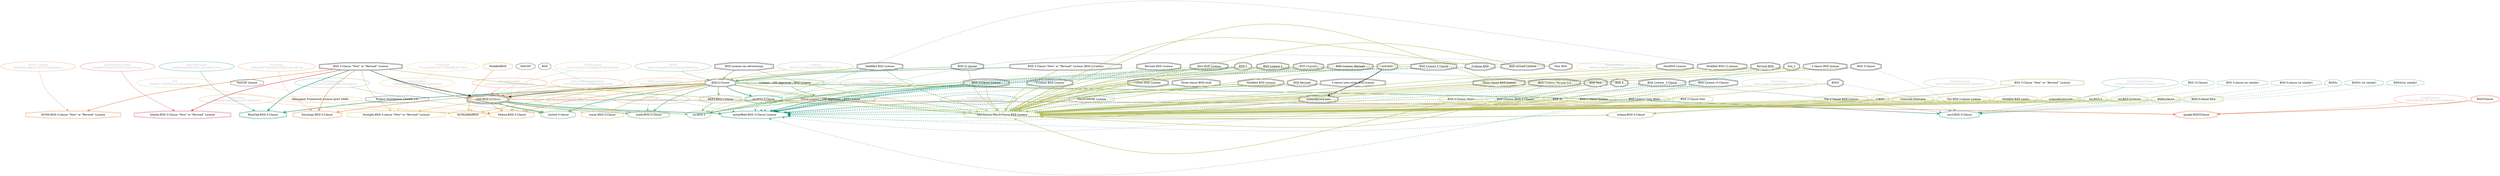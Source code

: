 strict digraph {
    node [shape=box];
    graph [splines=curved];
    518 [label="SPDXLicense\n803e722e6c114264df854935029d644d"
        ,fontcolor=gray
        ,color="#b8bf62"
        ,fillcolor="beige;1"
        ,shape=ellipse];
    519 [label="spdx:BSD-3-Clause"
        ,shape=tripleoctagon];
    520 [label="BSD-3-Clause"
        ,shape=doubleoctagon];
    521 [label="BSD 3-Clause \"New\" or \"Revised\" License"
        ,shape=doubleoctagon];
    3168 [label=NetCDF
         ,shape=octagon];
    3169 [label="NetCDF license"
         ,shape=octagon];
    4928 [label="OSILicense\ne7583f205996dbecff2d2f8ec11d367d"
         ,fontcolor=gray
         ,color="#78ab63"
         ,fillcolor="beige;1"
         ,shape=ellipse];
    4929 [label="osi:BSD-3"
         ,color="#78ab63"
         ,shape=doubleoctagon];
    4930 [label="BSD-3"
         ,shape=doubleoctagon];
    4931 [label="BSD 3-Clause License"
         ,shape=doubleoctagon];
    4932 [label="DEP5:BSD-3-clause"
         ,color="#78ab63"
         ,shape=doubleoctagon];
    4933 [label="Trove:License :: OSI Approved :: BSD License"
         ,color="#78ab63"
         ,shape=doubleoctagon];
    4934 [label="License :: OSI Approved :: BSD License"
         ,color="#78ab63"
         ,shape=doubleoctagon];
    4935 [label="Revised BSD License"
         ,shape=doubleoctagon];
    4936 [label="Modified BSD License"
         ,shape=doubleoctagon];
    4937 [label="New BSD License"
         ,shape=doubleoctagon];
    5500 [label="GoogleLicense\nf28f10d8f2fb41b77b415fc1446b1d84"
         ,fontcolor=gray
         ,color="#e06f45"
         ,fillcolor="beige;1"
         ,shape=ellipse];
    5501 [label="google:BSD3Clause"
         ,color="#e06f45"
         ,shape=doubleoctagon];
    5502 [label=BSD3Clause
         ,color="#e06f45"
         ,shape=doubleoctagon];
    5935 [label=BSD,shape=octagon];
    5977 [label="FedoraEntry\n7be9b88b5be81b9ba2dc97a88cfcb521"
         ,fontcolor=gray
         ,color="#e09d4b"
         ,fillcolor="beige;1"
         ,shape=ellipse];
    5978 [label="Fedora:BSD-3-Clause"
         ,color="#e09d4b"
         ,shape=doubleoctagon];
    5979 [label="BSD License (no advertising)"
         ,shape=doubleoctagon];
    5980 [label="Metasploit Framework License (post 2006)"
         ,color="#e09d4b"
         ,shape=octagon];
    5981 [label="Eclipse Distribution License 1.0"
         ,shape=octagon];
    8758 [label="BlueOakCouncil\nca08ba6bfd29fb3db0c22b169475474c"
         ,fontcolor=gray
         ,color="#00876c"
         ,fillcolor="beige;1"
         ,shape=ellipse];
    8759 [label="BlueOak:BSD-3-Clause"
         ,color="#00876c"
         ,shape=doubleoctagon];
    9488 [label="OSADLRule\n61ea42fd0e80f16dd345e96e69b3cb78"
         ,fontcolor=gray
         ,color="#58a066"
         ,fillcolor="beige;1"
         ,shape=ellipse];
    9489 [label="osadl:BSD-3-Clause"
         ,color="#58a066"
         ,shape=doubleoctagon];
    9812 [label="OSADLMatrix\nd06745cc54e243d1c1db3d6154280f1b"
         ,fontcolor=gray
         ,color="#58a066"
         ,fillcolor="beige;1"
         ,shape=ellipse];
    10320 [label="FSF\n8ac60c775fdb892cae2b9ee06688d171"
          ,fontcolor=gray
          ,color="#deb256"
          ,fillcolor="beige;1"
          ,shape=ellipse];
    10321 [label="fsf:ModifiedBSD"
          ,color="#deb256"
          ,shape=doubleoctagon];
    10322 [label=ModifiedBSD
          ,color="#deb256"
          ,shape=doubleoctagon];
    10870 [label="ChooseALicense\nceba2a64f023e0bb3f758c194aebe56e"
          ,fontcolor=gray
          ,color="#58a066"
          ,fillcolor="beige;1"
          ,shape=ellipse];
    10871 [label="cal:bsd-3-clause"
          ,color="#58a066"
          ,shape=doubleoctagon];
    12849 [label="ScancodeData\n8898cd1986367d209cefc7c8a59080a6"
          ,fontcolor=gray
          ,color="#dac767"
          ,fillcolor="beige;1"
          ,shape=ellipse];
    12850 [label="scancode:bsd-new"
          ,shape=doubleoctagon];
    12851 [label="bsd-new"
          ,shape=doubleoctagon];
    26774 [label="Fossology\n5adee599718028b833269b1d814f07a0"
          ,fontcolor=gray
          ,color="#e18745"
          ,fillcolor="beige;1"
          ,shape=ellipse];
    26775 [label="fossology:BSD-3-Clause"
          ,color="#e18745"
          ,shape=doubleoctagon];
    28241 [label="OKFN\n8dea1cf49ca46395a559a5ab499d23ba"
          ,fontcolor=gray
          ,color="#379469"
          ,fillcolor="beige;1"
          ,shape=ellipse];
    28242 [label="BSD 3-Clause \"New\" or \"Revised\" License (BSD-3-Clause)"
          ,shape=doubleoctagon];
    28514 [label="OrtLicenseCategorization\n7077c53aba646c8bde4b2f1850c760ff"
          ,fontcolor=gray
          ,color="#e06f45"
          ,fillcolor="beige;1"
          ,shape=ellipse];
    35369 [label="OrtLicenseCategorization\nf93ff0fdd8a0827196614d480afe5639"
          ,fontcolor=gray
          ,color="#e09d4b"
          ,fillcolor="beige;1"
          ,shape=ellipse];
    36457 [label="CavilLicenseChange\n47d94cb0942906a98d7e4ea6324850fb"
          ,fontcolor=gray
          ,color="#379469"
          ,fillcolor="beige;1"
          ,shape=ellipse];
    36458 [label="cavil:BSD-3-Clause"
          ,color="#379469"
          ,shape=doubleoctagon];
    36459 [label="BSD (3-Clause)"
          ,color="#379469"
          ,shape=octagon];
    36460 [label="BSD 3-Clause"
          ,shape=doubleoctagon];
    36461 [label="BSD 3-clause (or similar)"
          ,color="#379469"
          ,shape=octagon];
    36462 [label="BSD-3-clause (or similar)"
          ,color="#379469"
          ,shape=octagon];
    36463 [label=BSD3
          ,shape=doubleoctagon];
    36464 [label=BSD3c
          ,color="#379469"
          ,shape=octagon];
    36465 [label="BSD3c (or similar)"
          ,color="#379469"
          ,shape=octagon];
    36466 [label="BSD3c(or similar)"
          ,color="#379469"
          ,shape=octagon];
    39263 [label="MetaeffektLicense\naa40973e31efa9e5e94b3bb8ad8bb963"
          ,fontcolor=gray
          ,color="#00876c"
          ,fillcolor="beige;1"
          ,shape=ellipse];
    39264 [label="metaeffekt:BSD 3-Clause License"
          ,color="#00876c"
          ,shape=doubleoctagon];
    39265 [label="3-Clause BSD License"
          ,shape=doubleoctagon];
    39266 [label="3-clause BSD"
          ,shape=doubleoctagon];
    39267 [label="Three-clause BSD-style"
          ,shape=doubleoctagon];
    39268 [label=bsd_3
          ,shape=doubleoctagon];
    39269 [label="Modified BSD Licence"
          ,shape=doubleoctagon];
    39270 [label="Modified BSD (3-clause)"
          ,shape=doubleoctagon];
    39271 [label="BSD New"
          ,shape=doubleoctagon];
    39272 [label="New BSD"
          ,shape=doubleoctagon];
    39273 [label="(New) BSD License"
          ,shape=doubleoctagon];
    39274 [label="Revised BSD"
          ,shape=doubleoctagon];
    39275 [label="3-clause (new-style) BSD license"
          ,shape=doubleoctagon];
    39276 [label="BSD (3-point)"
          ,shape=doubleoctagon];
    39277 [label="BSD 3"
          ,shape=doubleoctagon];
    39278 [label="BSD Licence 3"
          ,shape=doubleoctagon];
    39279 [label="BSD License (3-Clause)"
          ,shape=doubleoctagon];
    39280 [label="BSD License 3 Clause"
          ,shape=doubleoctagon];
    39281 [label="BSD License, 3-Clause"
          ,shape=doubleoctagon];
    39282 [label="BSD License, Revised"
          ,shape=doubleoctagon];
    39283 [label="BSD License, Version 3.0"
          ,shape=doubleoctagon];
    39284 [label="BSD revised License"
          ,shape=doubleoctagon];
    39285 [label="BSD Revised"
          ,shape=doubleoctagon];
    39286 [label="NewBSD Licence"
          ,shape=doubleoctagon];
    39287 [label="Three clause BSD license"
          ,shape=doubleoctagon];
    39288 [label="TinySCHEME License"
          ,color="#00876c"
          ,shape=octagon];
    39289 [label="3 clause BSD license"
          ,shape=doubleoctagon];
    39290 [label="osi:BSD-3-Clause"
          ,color="#00876c"
          ,shape=doubleoctagon];
    49957 [label="HermineLicense\nee2a5ce1f3c5ad43058f5765a5d61382"
          ,fontcolor=gray
          ,color="#dc574a"
          ,fillcolor="beige;1"
          ,shape=ellipse];
    50120 [label="WarprLicense\n76a99aaa775159fec778e78ef5ce5b2c"
          ,fontcolor=gray
          ,color="#deb256"
          ,fillcolor="beige;1"
          ,shape=ellipse];
    50121 [label="warpr:BSD-3-Clause"
          ,color="#deb256"
          ,shape=doubleoctagon];
    50347 [label="FossLicense\nf29dccc4a91340a826de755c7d16dcd7"
          ,fontcolor=gray
          ,color="#b8bf62"
          ,fillcolor="beige;1"
          ,shape=ellipse];
    50348 [label="foss-license:The 3-Clause BSD License"
          ,color="#b8bf62"
          ,shape=doubleoctagon];
    50349 [label="The 3-Clause BSD License"
          ,color="#b8bf62"
          ,shape=doubleoctagon];
    50350 [label="3-BSD"
          ,color="#b8bf62"
          ,shape=doubleoctagon];
    50351 [label="BSD (3 clause)"
          ,shape=doubleoctagon];
    50352 [label="scancode://bsd-new"
          ,color="#b8bf62"
          ,shape=doubleoctagon];
    50353 [label="The BSD-3-clause License"
          ,color="#b8bf62"
          ,shape=doubleoctagon];
    50354 [label="Modified BSD Licens"
          ,color="#b8bf62"
          ,shape=doubleoctagon];
    50355 [label="scancode:bsd-new"
          ,color="#b8bf62"
          ,shape=doubleoctagon];
    50356 [label="osi:BSD-3"
          ,color="#b8bf62"
          ,shape=doubleoctagon];
    50357 [label="osi:BSD-3-Clause"
          ,color="#b8bf62"
          ,shape=doubleoctagon];
    50358 [label="BSD3-clause"
          ,color="#b8bf62"
          ,shape=doubleoctagon];
    50359 [label="BSD-3-clause New"
          ,color="#b8bf62"
          ,shape=doubleoctagon];
    50360 [label="BSD 3-Clause \"New\""
          ,color="#b8bf62"
          ,shape=doubleoctagon];
    50361 [label="BSD License (BSD-3-Clause)"
          ,color="#b8bf62"
          ,shape=doubleoctagon];
    50362 [label="BSD 3C"
          ,color="#b8bf62"
          ,shape=doubleoctagon];
    50363 [label="BSD-3-Clause license"
          ,color="#b8bf62"
          ,shape=doubleoctagon];
    50364 [label="BSD License (new BSD)"
          ,color="#b8bf62"
          ,shape=doubleoctagon];
    50365 [label="BSD 3-Clause New"
          ,color="#b8bf62"
          ,shape=doubleoctagon];
    50948 [label="FOSSLight\n77bca45c8df764e77c6eeff8142799cd"
          ,fontcolor=gray
          ,color="#dac767"
          ,fillcolor="beige;1"
          ,shape=ellipse];
    50949 [label="fosslight:BSD 3-clause \"New\" or \"Revised\" License"
          ,color="#dac767"
          ,shape=doubleoctagon];
    51251 [label="HitachiOpenLicense\nb6aa8f5237bd973c5f14703a57fbaad1"
          ,fontcolor=gray
          ,color="#d43d51"
          ,fillcolor="beige;1"
          ,shape=ellipse];
    51252 [label="hitachi:BSD 3-Clause \"New\" or \"Revised\" License"
          ,color="#d43d51"
          ,shape=doubleoctagon];
    54242 [label="EclipseLicense\n8c0c75fe6dabaf7d76e596184606fc7f"
          ,fontcolor=gray
          ,color="#98b561"
          ,fillcolor="beige;1"
          ,shape=ellipse];
    54243 [label="eclipse:BSD-3-Clause"
          ,color="#98b561"
          ,shape=doubleoctagon];
    54244 [label="BSD 3-Clause “New” or “Revised” License"
          ,color="#98b561"
          ,shape=doubleoctagon];
    54395 [label="ifrOSS License\ne9990d65ce842d7c9707f7fca39a0e12"
          ,fontcolor=gray
          ,color="#e18745"
          ,fillcolor="beige;1"
          ,shape=ellipse];
    54396 [label="ifrOSS:BSD 3-clause \"New\" or \"Revised\" License"
          ,color="#e18745"
          ,shape=doubleoctagon];
    56012 [label="Curation\n928787512490b4c40b8fb9333fbc78d7"
          ,fontcolor=gray
          ,color="#78ab63"
          ,fillcolor="beige;1"
          ,shape=ellipse];
    518 -> 519 [weight=0.5
               ,color="#b8bf62"];
    519 -> 4929 [style=bold
                ,arrowhead=vee
                ,weight=0.7
                ,color="#78ab63"];
    519 -> 5501 [style=bold
                ,arrowhead=vee
                ,weight=0.7
                ,color="#e06f45"];
    519 -> 5978 [style=bold
                ,arrowhead=vee
                ,weight=0.7
                ,color="#e09d4b"];
    519 -> 9489 [style=bold
                ,arrowhead=vee
                ,weight=0.7
                ,color="#58a066"];
    519 -> 10321 [style=dashed
                 ,arrowhead=vee
                 ,weight=0.5
                 ,color="#deb256"];
    519 -> 10871 [style=bold
                 ,arrowhead=vee
                 ,weight=0.7
                 ,color="#58a066"];
    519 -> 39264 [style=bold
                 ,arrowhead=vee
                 ,weight=0.7
                 ,color="#00876c"];
    520 -> 519 [style=bold
               ,arrowhead=vee
               ,weight=0.7];
    520 -> 4932 [style=bold
                ,arrowhead=vee
                ,weight=0.7
                ,color="#78ab63"];
    520 -> 5978 [style=bold
                ,arrowhead=vee
                ,weight=0.7
                ,color="#e09d4b"];
    520 -> 8759 [style=bold
                ,arrowhead=vee
                ,weight=0.7
                ,color="#00876c"];
    520 -> 9489 [style=bold
                ,arrowhead=vee
                ,weight=0.7
                ,color="#58a066"];
    520 -> 10871 [style=bold
                 ,arrowhead=vee
                 ,weight=0.7
                 ,color="#58a066"];
    520 -> 12850 [style=bold
                 ,arrowhead=vee
                 ,weight=0.7
                 ,color="#dac767"];
    520 -> 26775 [style=bold
                 ,arrowhead=vee
                 ,weight=0.7
                 ,color="#e18745"];
    520 -> 36458 [style=bold
                 ,arrowhead=vee
                 ,weight=0.7
                 ,color="#379469"];
    520 -> 36458 [style=bold
                 ,arrowhead=vee
                 ,weight=0.7
                 ,color="#379469"];
    520 -> 39290 [style=bold
                 ,arrowhead=vee
                 ,weight=0.7
                 ,color="#00876c"];
    520 -> 50121 [style=bold
                 ,arrowhead=vee
                 ,weight=0.7
                 ,color="#deb256"];
    520 -> 50348 [style=bold
                 ,arrowhead=vee
                 ,weight=0.7
                 ,color="#b8bf62"];
    520 -> 50949 [style=bold
                 ,arrowhead=vee
                 ,weight=0.7
                 ,color="#dac767"];
    520 -> 54243 [style=bold
                 ,arrowhead=vee
                 ,weight=0.7
                 ,color="#98b561"];
    521 -> 519 [style=bold
               ,arrowhead=vee
               ,weight=0.7];
    521 -> 8759 [style=bold
                ,arrowhead=vee
                ,weight=0.7
                ,color="#00876c"];
    521 -> 10871 [style=bold
                 ,arrowhead=vee
                 ,weight=0.7
                 ,color="#58a066"];
    521 -> 26775 [style=bold
                 ,arrowhead=vee
                 ,weight=0.7
                 ,color="#e18745"];
    521 -> 50348 [style=bold
                 ,arrowhead=vee
                 ,weight=0.7
                 ,color="#b8bf62"];
    521 -> 50949 [style=bold
                 ,arrowhead=vee
                 ,weight=0.7
                 ,color="#dac767"];
    521 -> 51252 [style=bold
                 ,arrowhead=vee
                 ,weight=0.7
                 ,color="#d43d51"];
    521 -> 54396 [style=bold
                 ,arrowhead=vee
                 ,weight=0.7
                 ,color="#e18745"];
    521 -> 54396 [style=bold
                 ,arrowhead=vee
                 ,weight=0.7
                 ,color="#e18745"];
    3168 -> 5978 [style=dashed
                 ,arrowhead=vee
                 ,weight=0.5
                 ,color="#e09d4b"];
    3169 -> 5978 [style=dashed
                 ,arrowhead=vee
                 ,weight=0.5
                 ,color="#e09d4b"];
    4928 -> 4929 [weight=0.5
                 ,color="#78ab63"];
    4930 -> 4929 [style=bold
                 ,arrowhead=vee
                 ,weight=0.7
                 ,color="#78ab63"];
    4930 -> 36458 [style=dashed
                  ,arrowhead=vee
                  ,weight=0.5
                  ,color="#379469"];
    4930 -> 39264 [style=dashed
                  ,arrowhead=vee
                  ,weight=0.5
                  ,color="#00876c"];
    4930 -> 50348 [style=bold
                  ,arrowhead=vee
                  ,weight=0.7
                  ,color="#b8bf62"];
    4931 -> 4929 [style=bold
                 ,arrowhead=vee
                 ,weight=0.7
                 ,color="#78ab63"];
    4931 -> 39264 [style=bold
                  ,arrowhead=vee
                  ,weight=0.7
                  ,color="#00876c"];
    4931 -> 50348 [style=bold
                  ,arrowhead=vee
                  ,weight=0.7
                  ,color="#b8bf62"];
    4932 -> 4929 [style=bold
                 ,arrowhead=vee
                 ,weight=0.7
                 ,color="#78ab63"];
    4933 -> 4929 [style=bold
                 ,arrowhead=vee
                 ,weight=0.7
                 ,color="#78ab63"];
    4934 -> 4933 [style=bold
                 ,arrowhead=vee
                 ,weight=0.7
                 ,color="#78ab63"];
    4935 -> 4929 [style=dashed
                 ,arrowhead=vee
                 ,weight=0.5
                 ,color="#78ab63"];
    4935 -> 50348 [style=bold
                  ,arrowhead=vee
                  ,weight=0.7
                  ,color="#b8bf62"];
    4936 -> 4929 [style=dashed
                 ,arrowhead=vee
                 ,weight=0.5
                 ,color="#78ab63"];
    4936 -> 10321 [style=bold
                  ,arrowhead=vee
                  ,weight=0.7
                  ,color="#deb256"];
    4936 -> 10871 [style=dashed
                  ,arrowhead=vee
                  ,weight=0.5
                  ,color="#58a066"];
    4936 -> 39264 [style=dashed
                  ,arrowhead=vee
                  ,weight=0.5
                  ,color="#00876c"];
    4936 -> 50348 [style=bold
                  ,arrowhead=vee
                  ,weight=0.7
                  ,color="#b8bf62"];
    4937 -> 4929 [style=dashed
                 ,arrowhead=vee
                 ,weight=0.5
                 ,color="#78ab63"];
    4937 -> 36458 [style=dashed
                  ,arrowhead=vee
                  ,weight=0.5
                  ,color="#379469"];
    4937 -> 39264 [style=dashed
                  ,arrowhead=vee
                  ,weight=0.5
                  ,color="#00876c"];
    4937 -> 50348 [style=bold
                  ,arrowhead=vee
                  ,weight=0.7
                  ,color="#b8bf62"];
    5500 -> 5501 [weight=0.5
                 ,color="#e06f45"];
    5502 -> 5501 [style=bold
                 ,arrowhead=vee
                 ,weight=0.7
                 ,color="#e06f45"];
    5935 -> 5978 [style=dashed
                 ,arrowhead=vee
                 ,weight=0.5
                 ,color="#e09d4b"];
    5935 -> 39264 [style=dashed
                  ,arrowhead=vee
                  ,weight=0.5
                  ,color="#00876c"];
    5977 -> 5978 [weight=0.5
                 ,color="#e09d4b"];
    5979 -> 520 [style=bold
                ,arrowhead=vee
                ,weight=0.7
                ,color="#78ab63"];
    5979 -> 5978 [style=dashed
                 ,arrowhead=vee
                 ,weight=0.5
                 ,color="#e09d4b"];
    5979 -> 50348 [style=bold
                  ,arrowhead=vee
                  ,weight=0.7
                  ,color="#b8bf62"];
    5980 -> 5978 [style=dashed
                 ,arrowhead=vee
                 ,weight=0.5
                 ,color="#e09d4b"];
    5981 -> 5978 [style=dashed
                 ,arrowhead=vee
                 ,weight=0.5
                 ,color="#e09d4b"];
    8758 -> 8759 [weight=0.5
                 ,color="#00876c"];
    9488 -> 9489 [weight=0.5
                 ,color="#58a066"];
    9812 -> 9489 [weight=0.5
                 ,color="#58a066"];
    10320 -> 10321 [weight=0.5
                   ,color="#deb256"];
    10322 -> 10321 [style=bold
                   ,arrowhead=vee
                   ,weight=0.7
                   ,color="#deb256"];
    10870 -> 10871 [weight=0.5
                   ,color="#58a066"];
    12849 -> 12850 [weight=0.5
                   ,color="#dac767"];
    12850 -> 39264 [style=dashed
                   ,arrowhead=vee
                   ,weight=0.5
                   ,color="#00876c"];
    12850 -> 50348 [style=bold
                   ,arrowhead=vee
                   ,weight=0.7
                   ,color="#b8bf62"];
    12851 -> 12850 [style=bold
                   ,arrowhead=vee
                   ,weight=0.7];
    26774 -> 26775 [weight=0.5
                   ,color="#e18745"];
    28241 -> 520 [weight=0.5
                 ,color="#379469"];
    28242 -> 520 [style=bold
                 ,arrowhead=vee
                 ,weight=0.7
                 ,color="#379469"];
    28242 -> 50348 [style=bold
                   ,arrowhead=vee
                   ,weight=0.7
                   ,color="#b8bf62"];
    28514 -> 519 [weight=0.5
                 ,color="#e06f45"];
    35369 -> 519 [weight=0.5
                 ,color="#e09d4b"];
    36457 -> 36458 [weight=0.5
                   ,color="#379469"];
    36459 -> 36458 [style=dashed
                   ,arrowhead=vee
                   ,weight=0.5
                   ,color="#379469"];
    36460 -> 36458 [style=dashed
                   ,arrowhead=vee
                   ,weight=0.5
                   ,color="#379469"];
    36460 -> 50348 [style=bold
                   ,arrowhead=vee
                   ,weight=0.7
                   ,color="#b8bf62"];
    36461 -> 36458 [style=dashed
                   ,arrowhead=vee
                   ,weight=0.5
                   ,color="#379469"];
    36462 -> 36458 [style=dashed
                   ,arrowhead=vee
                   ,weight=0.5
                   ,color="#379469"];
    36463 -> 36458 [style=dashed
                   ,arrowhead=vee
                   ,weight=0.5
                   ,color="#379469"];
    36463 -> 39264 [style=dashed
                   ,arrowhead=vee
                   ,weight=0.5
                   ,color="#00876c"];
    36463 -> 50348 [style=bold
                   ,arrowhead=vee
                   ,weight=0.7
                   ,color="#b8bf62"];
    36464 -> 36458 [style=dashed
                   ,arrowhead=vee
                   ,weight=0.5
                   ,color="#379469"];
    36465 -> 36458 [style=dashed
                   ,arrowhead=vee
                   ,weight=0.5
                   ,color="#379469"];
    36466 -> 36458 [style=dashed
                   ,arrowhead=vee
                   ,weight=0.5
                   ,color="#379469"];
    39263 -> 39264 [weight=0.5
                   ,color="#00876c"];
    39265 -> 39264 [style=dashed
                   ,arrowhead=vee
                   ,weight=0.5
                   ,color="#00876c"];
    39265 -> 50348 [style=bold
                   ,arrowhead=vee
                   ,weight=0.7
                   ,color="#b8bf62"];
    39266 -> 39264 [style=dashed
                   ,arrowhead=vee
                   ,weight=0.5
                   ,color="#00876c"];
    39266 -> 50348 [style=bold
                   ,arrowhead=vee
                   ,weight=0.7
                   ,color="#b8bf62"];
    39267 -> 39264 [style=dashed
                   ,arrowhead=vee
                   ,weight=0.5
                   ,color="#00876c"];
    39267 -> 50348 [style=bold
                   ,arrowhead=vee
                   ,weight=0.7
                   ,color="#b8bf62"];
    39268 -> 39264 [style=dashed
                   ,arrowhead=vee
                   ,weight=0.5
                   ,color="#00876c"];
    39268 -> 50348 [style=bold
                   ,arrowhead=vee
                   ,weight=0.7
                   ,color="#b8bf62"];
    39269 -> 39264 [style=dashed
                   ,arrowhead=vee
                   ,weight=0.5
                   ,color="#00876c"];
    39269 -> 50348 [style=bold
                   ,arrowhead=vee
                   ,weight=0.7
                   ,color="#b8bf62"];
    39270 -> 39264 [style=dashed
                   ,arrowhead=vee
                   ,weight=0.5
                   ,color="#00876c"];
    39270 -> 50348 [style=bold
                   ,arrowhead=vee
                   ,weight=0.7
                   ,color="#b8bf62"];
    39271 -> 39264 [style=dashed
                   ,arrowhead=vee
                   ,weight=0.5
                   ,color="#00876c"];
    39271 -> 50348 [style=bold
                   ,arrowhead=vee
                   ,weight=0.7
                   ,color="#b8bf62"];
    39272 -> 39264 [style=dashed
                   ,arrowhead=vee
                   ,weight=0.5
                   ,color="#00876c"];
    39272 -> 50348 [style=bold
                   ,arrowhead=vee
                   ,weight=0.7
                   ,color="#b8bf62"];
    39273 -> 39264 [style=dashed
                   ,arrowhead=vee
                   ,weight=0.5
                   ,color="#00876c"];
    39273 -> 50348 [style=bold
                   ,arrowhead=vee
                   ,weight=0.7
                   ,color="#b8bf62"];
    39274 -> 39264 [style=dashed
                   ,arrowhead=vee
                   ,weight=0.5
                   ,color="#00876c"];
    39274 -> 50348 [style=bold
                   ,arrowhead=vee
                   ,weight=0.7
                   ,color="#b8bf62"];
    39275 -> 39264 [style=dashed
                   ,arrowhead=vee
                   ,weight=0.5
                   ,color="#00876c"];
    39275 -> 50348 [style=bold
                   ,arrowhead=vee
                   ,weight=0.7
                   ,color="#b8bf62"];
    39276 -> 39264 [style=dashed
                   ,arrowhead=vee
                   ,weight=0.5
                   ,color="#00876c"];
    39276 -> 50348 [style=bold
                   ,arrowhead=vee
                   ,weight=0.7
                   ,color="#b8bf62"];
    39277 -> 39264 [style=dashed
                   ,arrowhead=vee
                   ,weight=0.5
                   ,color="#00876c"];
    39277 -> 50348 [style=bold
                   ,arrowhead=vee
                   ,weight=0.7
                   ,color="#b8bf62"];
    39278 -> 39264 [style=dashed
                   ,arrowhead=vee
                   ,weight=0.5
                   ,color="#00876c"];
    39278 -> 50348 [style=bold
                   ,arrowhead=vee
                   ,weight=0.7
                   ,color="#b8bf62"];
    39279 -> 39264 [style=dashed
                   ,arrowhead=vee
                   ,weight=0.5
                   ,color="#00876c"];
    39279 -> 50348 [style=bold
                   ,arrowhead=vee
                   ,weight=0.7
                   ,color="#b8bf62"];
    39280 -> 39264 [style=dashed
                   ,arrowhead=vee
                   ,weight=0.5
                   ,color="#00876c"];
    39280 -> 50348 [style=bold
                   ,arrowhead=vee
                   ,weight=0.7
                   ,color="#b8bf62"];
    39281 -> 39264 [style=dashed
                   ,arrowhead=vee
                   ,weight=0.5
                   ,color="#00876c"];
    39281 -> 50348 [style=bold
                   ,arrowhead=vee
                   ,weight=0.7
                   ,color="#b8bf62"];
    39282 -> 39264 [style=dashed
                   ,arrowhead=vee
                   ,weight=0.5
                   ,color="#00876c"];
    39282 -> 50348 [style=bold
                   ,arrowhead=vee
                   ,weight=0.7
                   ,color="#b8bf62"];
    39283 -> 39264 [style=dashed
                   ,arrowhead=vee
                   ,weight=0.5
                   ,color="#00876c"];
    39283 -> 50348 [style=bold
                   ,arrowhead=vee
                   ,weight=0.7
                   ,color="#b8bf62"];
    39284 -> 39264 [style=dashed
                   ,arrowhead=vee
                   ,weight=0.5
                   ,color="#00876c"];
    39284 -> 50348 [style=bold
                   ,arrowhead=vee
                   ,weight=0.7
                   ,color="#b8bf62"];
    39285 -> 39264 [style=dashed
                   ,arrowhead=vee
                   ,weight=0.5
                   ,color="#00876c"];
    39285 -> 50348 [style=bold
                   ,arrowhead=vee
                   ,weight=0.7
                   ,color="#b8bf62"];
    39286 -> 39264 [style=dashed
                   ,arrowhead=vee
                   ,weight=0.5
                   ,color="#00876c"];
    39286 -> 50348 [style=bold
                   ,arrowhead=vee
                   ,weight=0.7
                   ,color="#b8bf62"];
    39287 -> 39264 [style=dashed
                   ,arrowhead=vee
                   ,weight=0.5
                   ,color="#00876c"];
    39287 -> 50348 [style=bold
                   ,arrowhead=vee
                   ,weight=0.7
                   ,color="#b8bf62"];
    39288 -> 39264 [style=dashed
                   ,arrowhead=vee
                   ,weight=0.5
                   ,color="#00876c"];
    39289 -> 39264 [style=dashed
                   ,arrowhead=vee
                   ,weight=0.5
                   ,color="#00876c"];
    39289 -> 50348 [style=bold
                   ,arrowhead=vee
                   ,weight=0.7
                   ,color="#b8bf62"];
    39290 -> 39264 [style=dashed
                   ,arrowhead=vee
                   ,weight=0.5
                   ,color="#00876c"];
    49957 -> 519 [weight=0.5
                 ,color="#dc574a"];
    50120 -> 50121 [weight=0.5
                   ,color="#deb256"];
    50347 -> 50348 [weight=0.5
                   ,color="#b8bf62"];
    50349 -> 50348 [style=bold
                   ,arrowhead=vee
                   ,weight=0.7
                   ,color="#b8bf62"];
    50350 -> 50348 [style=bold
                   ,arrowhead=vee
                   ,weight=0.7
                   ,color="#b8bf62"];
    50351 -> 520 [style=bold
                 ,arrowhead=vee
                 ,weight=0.7
                 ,color="#78ab63"];
    50351 -> 50348 [style=bold
                   ,arrowhead=vee
                   ,weight=0.7
                   ,color="#b8bf62"];
    50352 -> 50348 [style=bold
                   ,arrowhead=vee
                   ,weight=0.7
                   ,color="#b8bf62"];
    50353 -> 50348 [style=bold
                   ,arrowhead=vee
                   ,weight=0.7
                   ,color="#b8bf62"];
    50354 -> 50348 [style=bold
                   ,arrowhead=vee
                   ,weight=0.7
                   ,color="#b8bf62"];
    50355 -> 50348 [style=bold
                   ,arrowhead=vee
                   ,weight=0.7
                   ,color="#b8bf62"];
    50356 -> 50348 [style=bold
                   ,arrowhead=vee
                   ,weight=0.7
                   ,color="#b8bf62"];
    50357 -> 50348 [style=bold
                   ,arrowhead=vee
                   ,weight=0.7
                   ,color="#b8bf62"];
    50358 -> 50348 [style=bold
                   ,arrowhead=vee
                   ,weight=0.7
                   ,color="#b8bf62"];
    50359 -> 50348 [style=bold
                   ,arrowhead=vee
                   ,weight=0.7
                   ,color="#b8bf62"];
    50360 -> 50348 [style=bold
                   ,arrowhead=vee
                   ,weight=0.7
                   ,color="#b8bf62"];
    50361 -> 50348 [style=bold
                   ,arrowhead=vee
                   ,weight=0.7
                   ,color="#b8bf62"];
    50362 -> 50348 [style=bold
                   ,arrowhead=vee
                   ,weight=0.7
                   ,color="#b8bf62"];
    50363 -> 50348 [style=bold
                   ,arrowhead=vee
                   ,weight=0.7
                   ,color="#b8bf62"];
    50364 -> 50348 [style=bold
                   ,arrowhead=vee
                   ,weight=0.7
                   ,color="#b8bf62"];
    50365 -> 50348 [style=bold
                   ,arrowhead=vee
                   ,weight=0.7
                   ,color="#b8bf62"];
    50948 -> 50949 [weight=0.5
                   ,color="#dac767"];
    51251 -> 51252 [weight=0.5
                   ,color="#d43d51"];
    54242 -> 54243 [weight=0.5
                   ,color="#98b561"];
    54244 -> 54243 [style=bold
                   ,arrowhead=vee
                   ,weight=0.7
                   ,color="#98b561"];
    54395 -> 54396 [weight=0.5
                   ,color="#e18745"];
    56012 -> 520 [weight=0.5
                 ,color="#78ab63"];
}
